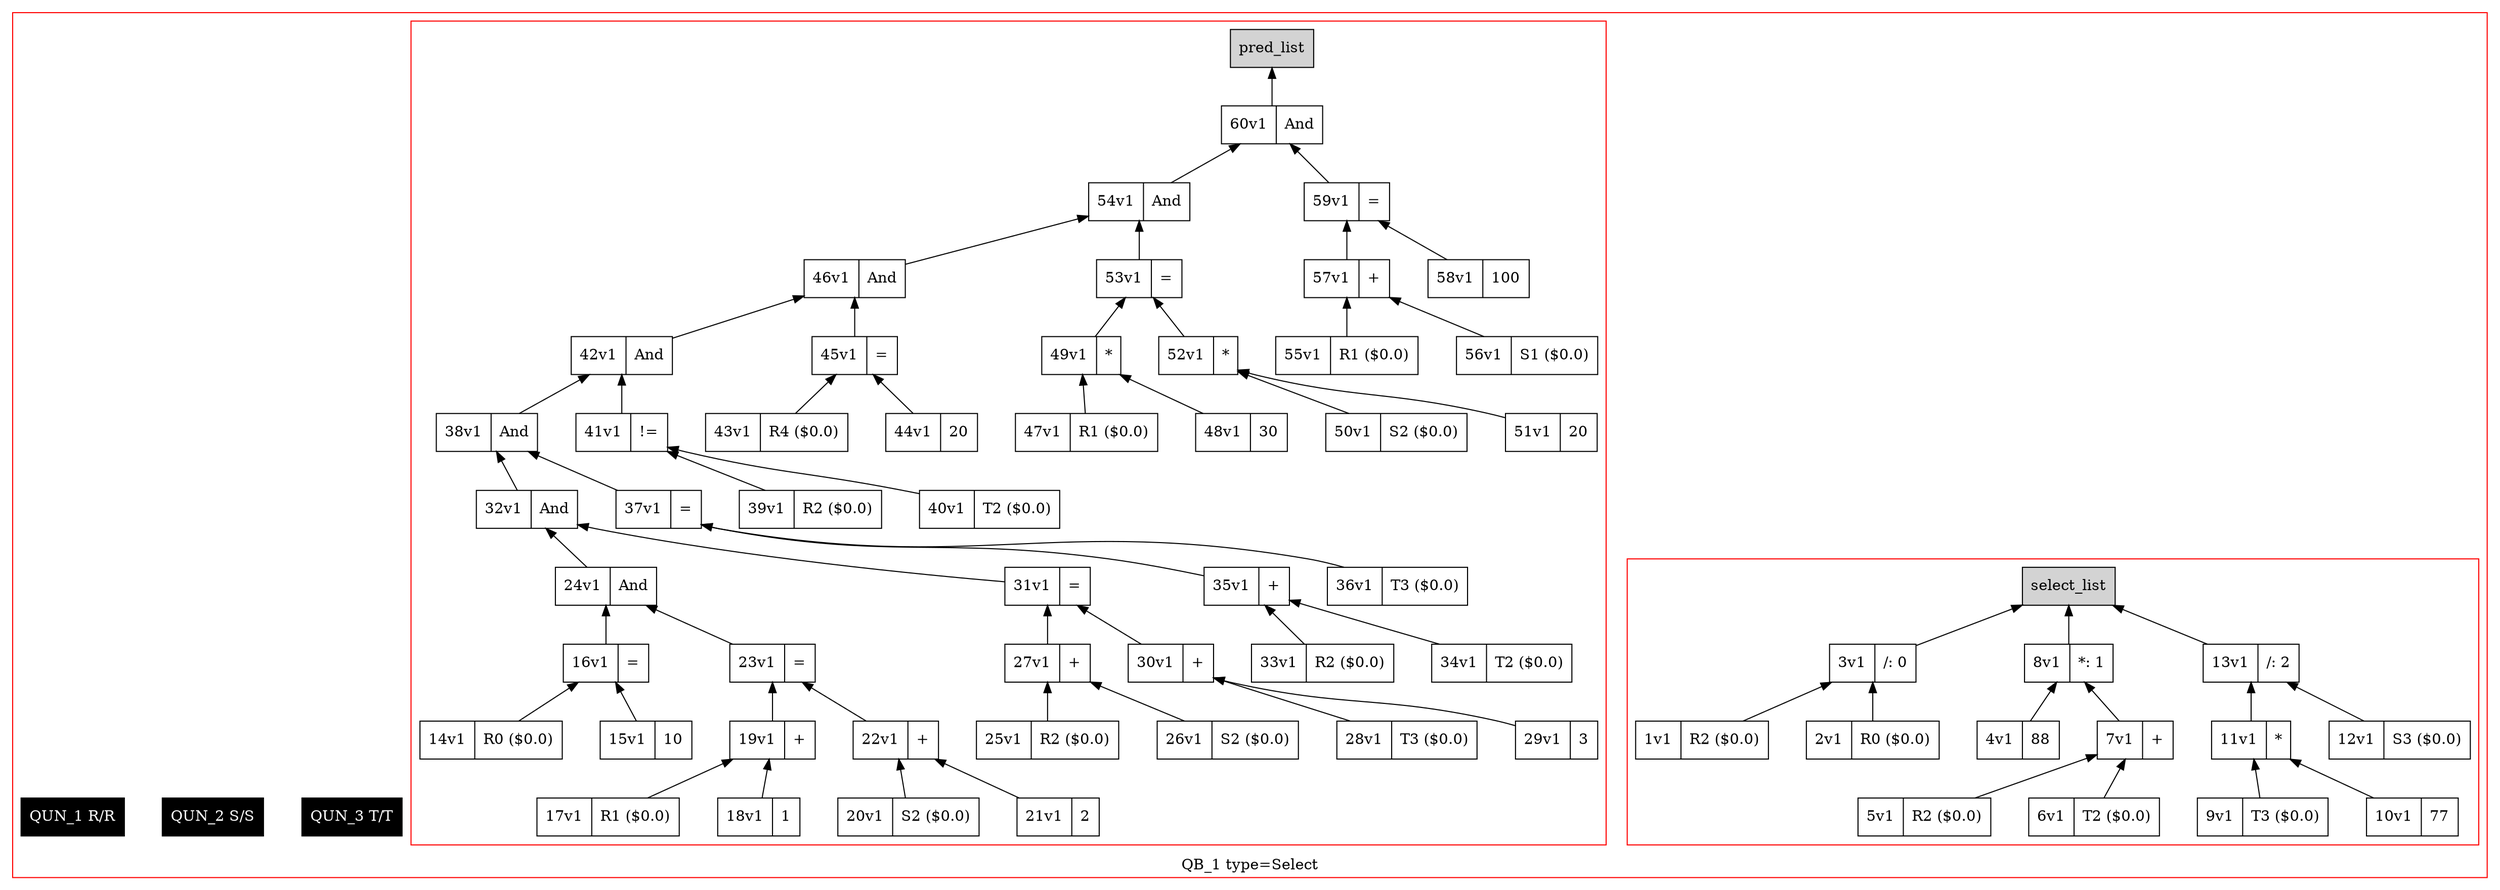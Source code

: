 digraph example1 {
    rankdir=BT;
    nodesep=0.5;
    ordering="in";
    node [shape=record];
  subgraph cluster_QB_1 {
    "QB_1_selectlist"[label="select_list",shape=box,style=filled];
    color = "red"
  subgraph cluster_select_listQB_1 {
    exprnode3v1[label="3v1|/: 0"];
    exprnode1v1 -> exprnode3v1;
    exprnode1v1[label="1v1|R2 ($0.0)"];
    exprnode2v1 -> exprnode3v1;
    exprnode2v1[label="2v1|R0 ($0.0)"];
    exprnode3v1 -> "QB_1_selectlist";
    exprnode8v1[label="8v1|*: 1"];
    exprnode4v1 -> exprnode8v1;
    exprnode4v1[label="4v1|88"];
    exprnode7v1 -> exprnode8v1;
    exprnode7v1[label="7v1|+"];
    exprnode5v1 -> exprnode7v1;
    exprnode5v1[label="5v1|R2 ($0.0)"];
    exprnode6v1 -> exprnode7v1;
    exprnode6v1[label="6v1|T2 ($0.0)"];
    exprnode8v1 -> "QB_1_selectlist";
    exprnode13v1[label="13v1|/: 2"];
    exprnode11v1 -> exprnode13v1;
    exprnode11v1[label="11v1|*"];
    exprnode9v1 -> exprnode11v1;
    exprnode9v1[label="9v1|T3 ($0.0)"];
    exprnode10v1 -> exprnode11v1;
    exprnode10v1[label="10v1|77"];
    exprnode12v1 -> exprnode13v1;
    exprnode12v1[label="12v1|S3 ($0.0)"];
    exprnode13v1 -> "QB_1_selectlist";
}
    "QUN_3"[label="QUN_3 T/T", fillcolor=black, fontcolor=white, style=filled]
    "QUN_2"[label="QUN_2 S/S", fillcolor=black, fontcolor=white, style=filled]
    "QUN_1"[label="QUN_1 R/R", fillcolor=black, fontcolor=white, style=filled]
  subgraph cluster_pred_listQB_1 {
    exprnode60v1[label="60v1|And"];
    exprnode54v1 -> exprnode60v1;
    exprnode54v1[label="54v1|And"];
    exprnode46v1 -> exprnode54v1;
    exprnode46v1[label="46v1|And"];
    exprnode42v1 -> exprnode46v1;
    exprnode42v1[label="42v1|And"];
    exprnode38v1 -> exprnode42v1;
    exprnode38v1[label="38v1|And"];
    exprnode32v1 -> exprnode38v1;
    exprnode32v1[label="32v1|And"];
    exprnode24v1 -> exprnode32v1;
    exprnode24v1[label="24v1|And"];
    exprnode16v1 -> exprnode24v1;
    exprnode16v1[label="16v1|="];
    exprnode14v1 -> exprnode16v1;
    exprnode14v1[label="14v1|R0 ($0.0)"];
    exprnode15v1 -> exprnode16v1;
    exprnode15v1[label="15v1|10"];
    exprnode23v1 -> exprnode24v1;
    exprnode23v1[label="23v1|="];
    exprnode19v1 -> exprnode23v1;
    exprnode19v1[label="19v1|+"];
    exprnode17v1 -> exprnode19v1;
    exprnode17v1[label="17v1|R1 ($0.0)"];
    exprnode18v1 -> exprnode19v1;
    exprnode18v1[label="18v1|1"];
    exprnode22v1 -> exprnode23v1;
    exprnode22v1[label="22v1|+"];
    exprnode20v1 -> exprnode22v1;
    exprnode20v1[label="20v1|S2 ($0.0)"];
    exprnode21v1 -> exprnode22v1;
    exprnode21v1[label="21v1|2"];
    exprnode31v1 -> exprnode32v1;
    exprnode31v1[label="31v1|="];
    exprnode27v1 -> exprnode31v1;
    exprnode27v1[label="27v1|+"];
    exprnode25v1 -> exprnode27v1;
    exprnode25v1[label="25v1|R2 ($0.0)"];
    exprnode26v1 -> exprnode27v1;
    exprnode26v1[label="26v1|S2 ($0.0)"];
    exprnode30v1 -> exprnode31v1;
    exprnode30v1[label="30v1|+"];
    exprnode28v1 -> exprnode30v1;
    exprnode28v1[label="28v1|T3 ($0.0)"];
    exprnode29v1 -> exprnode30v1;
    exprnode29v1[label="29v1|3"];
    exprnode37v1 -> exprnode38v1;
    exprnode37v1[label="37v1|="];
    exprnode35v1 -> exprnode37v1;
    exprnode35v1[label="35v1|+"];
    exprnode33v1 -> exprnode35v1;
    exprnode33v1[label="33v1|R2 ($0.0)"];
    exprnode34v1 -> exprnode35v1;
    exprnode34v1[label="34v1|T2 ($0.0)"];
    exprnode36v1 -> exprnode37v1;
    exprnode36v1[label="36v1|T3 ($0.0)"];
    exprnode41v1 -> exprnode42v1;
    exprnode41v1[label="41v1|!="];
    exprnode39v1 -> exprnode41v1;
    exprnode39v1[label="39v1|R2 ($0.0)"];
    exprnode40v1 -> exprnode41v1;
    exprnode40v1[label="40v1|T2 ($0.0)"];
    exprnode45v1 -> exprnode46v1;
    exprnode45v1[label="45v1|="];
    exprnode43v1 -> exprnode45v1;
    exprnode43v1[label="43v1|R4 ($0.0)"];
    exprnode44v1 -> exprnode45v1;
    exprnode44v1[label="44v1|20"];
    exprnode53v1 -> exprnode54v1;
    exprnode53v1[label="53v1|="];
    exprnode49v1 -> exprnode53v1;
    exprnode49v1[label="49v1|*"];
    exprnode47v1 -> exprnode49v1;
    exprnode47v1[label="47v1|R1 ($0.0)"];
    exprnode48v1 -> exprnode49v1;
    exprnode48v1[label="48v1|30"];
    exprnode52v1 -> exprnode53v1;
    exprnode52v1[label="52v1|*"];
    exprnode50v1 -> exprnode52v1;
    exprnode50v1[label="50v1|S2 ($0.0)"];
    exprnode51v1 -> exprnode52v1;
    exprnode51v1[label="51v1|20"];
    exprnode59v1 -> exprnode60v1;
    exprnode59v1[label="59v1|="];
    exprnode57v1 -> exprnode59v1;
    exprnode57v1[label="57v1|+"];
    exprnode55v1 -> exprnode57v1;
    exprnode55v1[label="55v1|R1 ($0.0)"];
    exprnode56v1 -> exprnode57v1;
    exprnode56v1[label="56v1|S1 ($0.0)"];
    exprnode58v1 -> exprnode59v1;
    exprnode58v1[label="58v1|100"];
    exprnode60v1 -> QB_1_pred_list;
    "QB_1_pred_list"[label="pred_list",shape=box,style=filled];
}
    label = "QB_1 type=Select";
}
}
